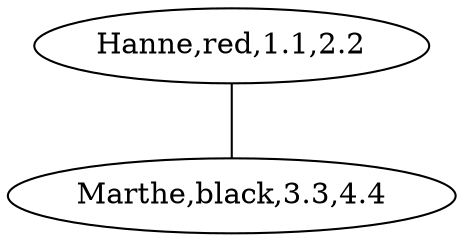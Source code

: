 graph G {
0[label="Hanne,red,1.1,2.2", regular="0"];
1[label="Marthe,black,3.3,4.4", regular="0"];
0--1 ;
}
